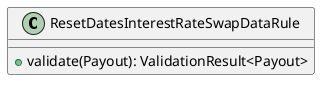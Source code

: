 @startuml

    class ResetDatesInterestRateSwapDataRule [[ResetDatesInterestRateSwapDataRule.html]] {
        +validate(Payout): ValidationResult<Payout>
    }

@enduml
